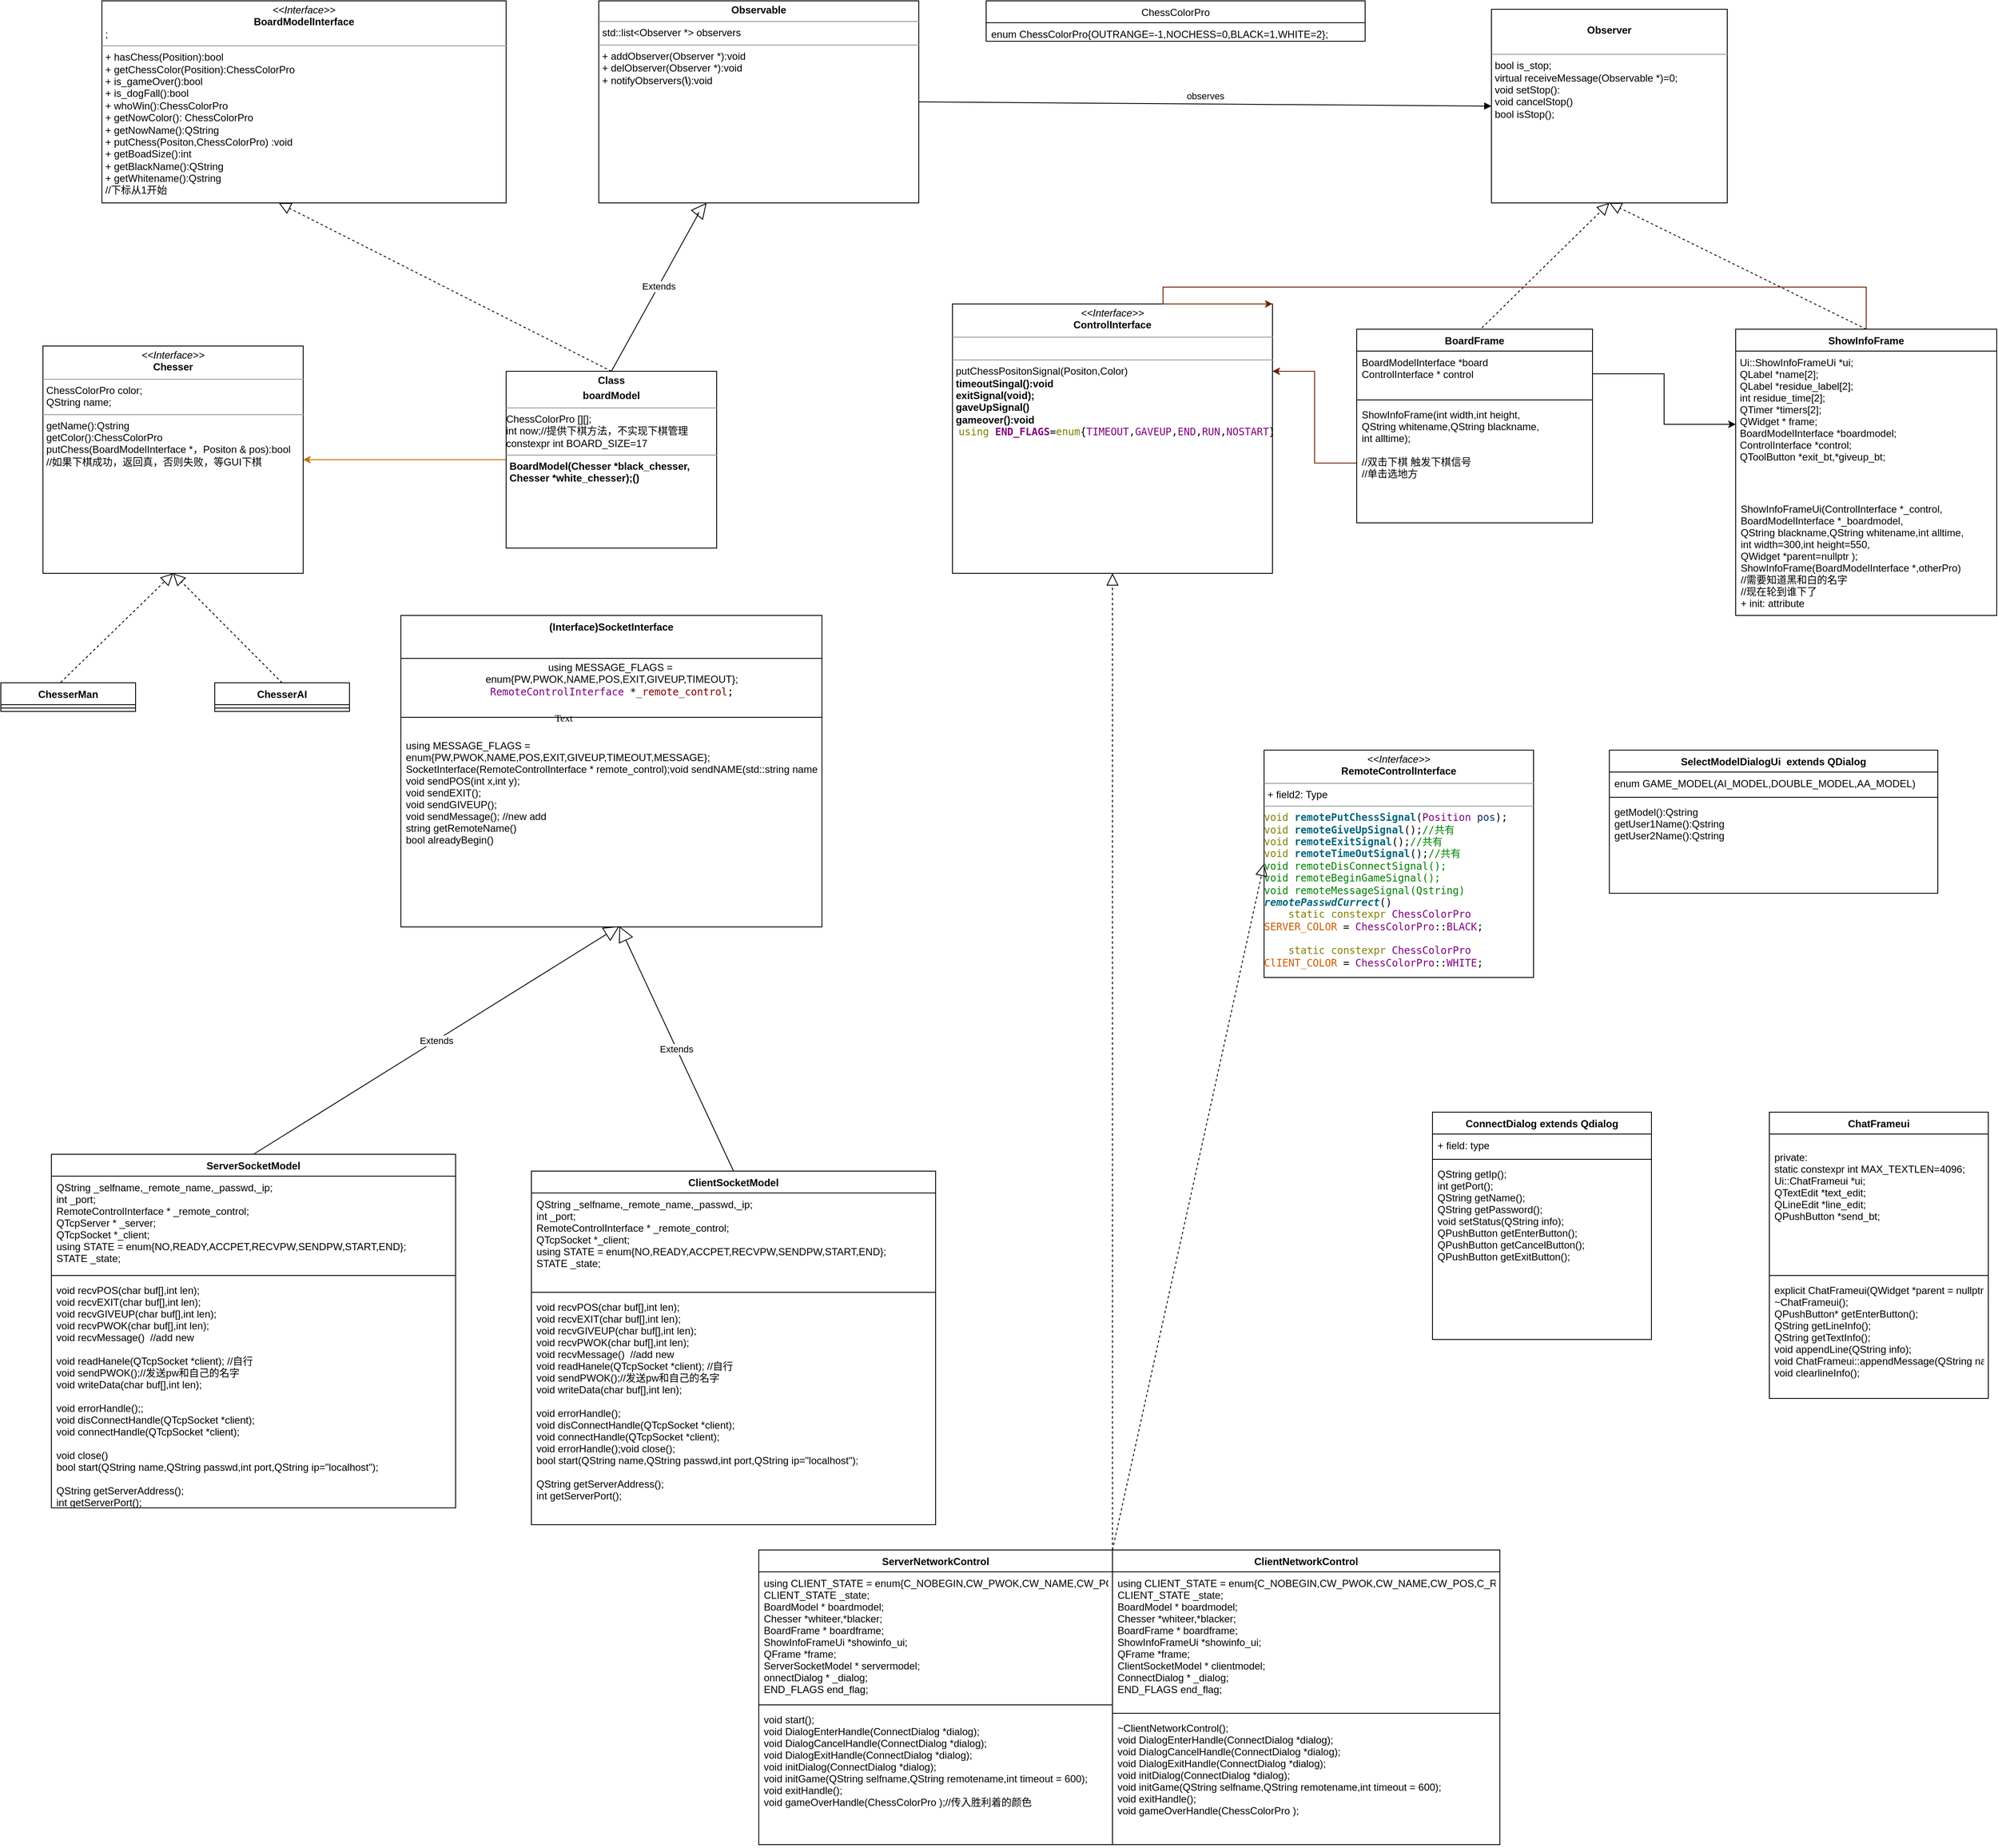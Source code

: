 <mxfile version="12.9.9" type="device"><diagram id="C5RBs43oDa-KdzZeNtuy" name="Page-1"><mxGraphModel dx="1422" dy="822" grid="1" gridSize="10" guides="1" tooltips="1" connect="1" arrows="1" fold="1" page="1" pageScale="1" pageWidth="827" pageHeight="1169" math="0" shadow="0"><root><mxCell id="WIyWlLk6GJQsqaUBKTNV-0"/><mxCell id="WIyWlLk6GJQsqaUBKTNV-1" parent="WIyWlLk6GJQsqaUBKTNV-0"/><mxCell id="UcRqDmjY_OGyac_XTxnk-2" value="&lt;p style=&quot;margin: 0px ; margin-top: 4px ; text-align: center&quot;&gt;&lt;i&gt;&amp;lt;&amp;lt;Interface&amp;gt;&amp;gt;&lt;/i&gt;&lt;br&gt;&lt;b&gt;BoardModelInterface&lt;/b&gt;&lt;/p&gt;&lt;p style=&quot;margin: 0px ; margin-left: 4px&quot;&gt;;&lt;br&gt;&lt;/p&gt;&lt;hr size=&quot;1&quot;&gt;&lt;p style=&quot;margin: 0px ; margin-left: 4px&quot;&gt;+ hasChess(Position):bool&lt;/p&gt;&lt;p style=&quot;margin: 0px ; margin-left: 4px&quot;&gt;+ getChessColor(Position):ChessColorPro&lt;/p&gt;&lt;p style=&quot;margin: 0px ; margin-left: 4px&quot;&gt;+ is_gameOver():bool&lt;/p&gt;&lt;p style=&quot;margin: 0px ; margin-left: 4px&quot;&gt;+ is_dogFall():bool&lt;/p&gt;&lt;p style=&quot;margin: 0px ; margin-left: 4px&quot;&gt;+&amp;nbsp;&lt;span&gt;whoWin():ChessColorPro&lt;/span&gt;&lt;/p&gt;&lt;p style=&quot;margin: 0px ; margin-left: 4px&quot;&gt;+ getNowColor(): ChessColorPro&lt;/p&gt;&lt;p style=&quot;margin: 0px ; margin-left: 4px&quot;&gt;+ getNowName():QString&lt;/p&gt;&lt;p style=&quot;margin: 0px ; margin-left: 4px&quot;&gt;+ putChess(Positon,ChessColorPro) :void&lt;/p&gt;&lt;p style=&quot;margin: 0px ; margin-left: 4px&quot;&gt;+ getBoadSize():int&lt;/p&gt;&lt;p style=&quot;margin: 0px ; margin-left: 4px&quot;&gt;+ getBlackName():QString&lt;/p&gt;&lt;p style=&quot;margin: 0px ; margin-left: 4px&quot;&gt;+ getWhitename():Qstring&lt;/p&gt;&lt;p style=&quot;margin: 0px ; margin-left: 4px&quot;&gt;//下标从1开始&lt;/p&gt;&amp;nbsp;&lt;p style=&quot;margin: 0px ; margin-left: 4px&quot;&gt;&lt;br&gt;&lt;/p&gt;&lt;br&gt;&lt;p style=&quot;margin: 0px ; margin-left: 4px&quot;&gt;&lt;br&gt;&lt;/p&gt;&lt;p style=&quot;margin: 0px ; margin-left: 4px&quot;&gt;&lt;br&gt;&lt;/p&gt;" style="verticalAlign=top;align=left;overflow=fill;fontSize=12;fontFamily=Helvetica;html=1;" parent="WIyWlLk6GJQsqaUBKTNV-1" vertex="1"><mxGeometry x="120" y="120" width="480" height="240" as="geometry"/></mxCell><mxCell id="UcRqDmjY_OGyac_XTxnk-11" value="&lt;p style=&quot;margin: 0px ; margin-top: 4px ; text-align: center&quot;&gt;&lt;b&gt;Observable&lt;/b&gt;&lt;/p&gt;&lt;hr size=&quot;1&quot;&gt;&lt;p style=&quot;margin: 0px ; margin-left: 4px&quot;&gt;std::list&amp;lt;Observer *&amp;gt; observers&lt;/p&gt;&lt;hr size=&quot;1&quot;&gt;&lt;p style=&quot;margin: 0px ; margin-left: 4px&quot;&gt;+ addObserver(Observer *):void&lt;/p&gt;&lt;p style=&quot;margin: 0px ; margin-left: 4px&quot;&gt;+ delObserver(Observer *):void&lt;br&gt;+ notifyObservers(&lt;b&gt;\&lt;/b&gt;&lt;span&gt;):void&lt;/span&gt;&lt;/p&gt;&lt;b style=&quot;text-align: center&quot;&gt;&lt;div style=&quot;text-align: justify&quot;&gt;&lt;br&gt;&lt;/div&gt;&lt;/b&gt;" style="verticalAlign=top;align=left;overflow=fill;fontSize=12;fontFamily=Helvetica;html=1;" parent="WIyWlLk6GJQsqaUBKTNV-1" vertex="1"><mxGeometry x="710" y="120" width="380" height="240" as="geometry"/></mxCell><mxCell id="UcRqDmjY_OGyac_XTxnk-12" value="" style="endArrow=block;dashed=1;endFill=0;endSize=12;html=1;exitX=0.5;exitY=0;exitDx=0;exitDy=0;" parent="WIyWlLk6GJQsqaUBKTNV-1" source="UcRqDmjY_OGyac_XTxnk-14" edge="1"><mxGeometry width="160" relative="1" as="geometry"><mxPoint x="540" y="480" as="sourcePoint"/><mxPoint x="330" y="360" as="targetPoint"/><Array as="points"/></mxGeometry></mxCell><mxCell id="UcRqDmjY_OGyac_XTxnk-13" value="Extends" style="endArrow=block;endSize=16;endFill=0;html=1;entryX=0.337;entryY=1;entryDx=0;entryDy=0;entryPerimeter=0;exitX=0.5;exitY=0;exitDx=0;exitDy=0;" parent="WIyWlLk6GJQsqaUBKTNV-1" source="UcRqDmjY_OGyac_XTxnk-14" target="UcRqDmjY_OGyac_XTxnk-11" edge="1"><mxGeometry width="160" relative="1" as="geometry"><mxPoint x="620" y="490" as="sourcePoint"/><mxPoint x="810" y="470" as="targetPoint"/><Array as="points"><mxPoint x="830" y="370"/></Array></mxGeometry></mxCell><mxCell id="lkzZBm51rhuiRGanckFV-7" style="edgeStyle=orthogonalEdgeStyle;rounded=0;orthogonalLoop=1;jettySize=auto;html=1;fillColor=#f0a30a;strokeColor=#BD7000;" parent="WIyWlLk6GJQsqaUBKTNV-1" source="UcRqDmjY_OGyac_XTxnk-14" target="UcRqDmjY_OGyac_XTxnk-27" edge="1"><mxGeometry relative="1" as="geometry"/></mxCell><mxCell id="UcRqDmjY_OGyac_XTxnk-14" value="&lt;p style=&quot;margin: 0px ; margin-top: 4px ; text-align: center&quot;&gt;&lt;b&gt;Class&lt;/b&gt;&lt;/p&gt;&lt;p style=&quot;margin: 0px ; margin-top: 4px ; text-align: center&quot;&gt;&lt;b&gt;boardModel&lt;/b&gt;&lt;/p&gt;&lt;hr size=&quot;1&quot;&gt;&lt;p style=&quot;margin: 0px ; margin-left: 4px&quot;&gt;&lt;/p&gt;ChessColorPro [][];&lt;br&gt;int now;//提供下棋方法，不实现下棋管理&lt;br&gt;constexpr int BOARD_SIZE=17&lt;br&gt;&lt;hr size=&quot;1&quot;&gt;&lt;p style=&quot;margin: 0px ; margin-left: 4px&quot;&gt;&lt;b&gt;BoardModel(Chesser *black_chesser,&lt;/b&gt;&lt;br&gt;&lt;/p&gt;&lt;p style=&quot;margin: 0px ; margin-left: 4px&quot;&gt;&lt;b&gt;Chesser *white_chesser);()&lt;/b&gt;&lt;/p&gt;" style="verticalAlign=top;align=left;overflow=fill;fontSize=12;fontFamily=Helvetica;html=1;strokeColor=#000000;" parent="WIyWlLk6GJQsqaUBKTNV-1" vertex="1"><mxGeometry x="600" y="560" width="250" height="210" as="geometry"/></mxCell><mxCell id="UcRqDmjY_OGyac_XTxnk-15" value="&lt;p style=&quot;margin: 0px ; margin-top: 4px ; text-align: center&quot;&gt;&lt;br&gt;&lt;b&gt;Observer&lt;/b&gt;&lt;/p&gt;&lt;p style=&quot;margin: 0px ; margin-left: 4px&quot;&gt;&lt;br&gt;&lt;/p&gt;&lt;hr size=&quot;1&quot;&gt;&lt;p style=&quot;margin: 0px ; margin-left: 4px&quot;&gt;bool is_stop;&lt;/p&gt;&lt;p style=&quot;margin: 0px ; margin-left: 4px&quot;&gt;virtual receiveMessage(&lt;span&gt;Observable *&lt;/span&gt;&lt;span&gt;)=0;&lt;/span&gt;&lt;/p&gt;&lt;p style=&quot;margin: 0px ; margin-left: 4px&quot;&gt;void setStop():&lt;/p&gt;&lt;p style=&quot;margin: 0px ; margin-left: 4px&quot;&gt;void cancelStop()&lt;/p&gt;&lt;p style=&quot;margin: 0px ; margin-left: 4px&quot;&gt;bool isStop();&lt;/p&gt;&lt;p style=&quot;margin: 0px ; margin-left: 4px&quot;&gt;&lt;br&gt;&lt;/p&gt;" style="verticalAlign=top;align=left;overflow=fill;fontSize=12;fontFamily=Helvetica;html=1;" parent="WIyWlLk6GJQsqaUBKTNV-1" vertex="1"><mxGeometry x="1770" y="130" width="280" height="230" as="geometry"/></mxCell><mxCell id="UcRqDmjY_OGyac_XTxnk-27" value="&lt;p style=&quot;margin: 0px ; margin-top: 4px ; text-align: center&quot;&gt;&lt;i&gt;&amp;lt;&amp;lt;Interface&amp;gt;&amp;gt;&lt;/i&gt;&lt;br&gt;&lt;b&gt;Chesser&lt;/b&gt;&lt;/p&gt;&lt;hr size=&quot;1&quot;&gt;&lt;p style=&quot;margin: 0px ; margin-left: 4px&quot;&gt;ChessColorPro color;&lt;/p&gt;&lt;p style=&quot;margin: 0px ; margin-left: 4px&quot;&gt;QString name;&lt;/p&gt;&lt;hr size=&quot;1&quot;&gt;&lt;p style=&quot;margin: 0px 0px 0px 4px&quot;&gt;getName():Qstring&lt;/p&gt;&lt;p style=&quot;margin: 0px 0px 0px 4px&quot;&gt;getColor():&lt;span&gt;ChessColorPro&lt;/span&gt;&lt;/p&gt;&lt;p style=&quot;margin: 0px 0px 0px 4px&quot;&gt;putChess(&lt;span&gt;BoardModelInterface *&lt;/span&gt;&lt;span&gt;，Positon &amp;amp; pos):bool&amp;nbsp;&lt;/span&gt;&lt;/p&gt;&lt;p style=&quot;margin: 0px 0px 0px 4px&quot;&gt;&lt;span&gt;//如果下棋成功，返回真，&lt;/span&gt;&lt;span&gt;否则失败，等GUI下棋&lt;/span&gt;&lt;/p&gt;" style="verticalAlign=top;align=left;overflow=fill;fontSize=12;fontFamily=Helvetica;html=1;" parent="WIyWlLk6GJQsqaUBKTNV-1" vertex="1"><mxGeometry x="50" y="530" width="309" height="270" as="geometry"/></mxCell><mxCell id="UcRqDmjY_OGyac_XTxnk-41" value="" style="endArrow=block;dashed=1;endFill=0;endSize=12;html=1;entryX=0.5;entryY=1;entryDx=0;entryDy=0;exitX=0.444;exitY=-0.012;exitDx=0;exitDy=0;exitPerimeter=0;" parent="WIyWlLk6GJQsqaUBKTNV-1" source="UcRqDmjY_OGyac_XTxnk-32" target="UcRqDmjY_OGyac_XTxnk-27" edge="1"><mxGeometry width="160" relative="1" as="geometry"><mxPoint x="80" y="680" as="sourcePoint"/><mxPoint x="240" y="680" as="targetPoint"/></mxGeometry></mxCell><mxCell id="UcRqDmjY_OGyac_XTxnk-42" value="" style="endArrow=block;dashed=1;endFill=0;endSize=12;html=1;exitX=0.5;exitY=0;exitDx=0;exitDy=0;entryX=0.5;entryY=1;entryDx=0;entryDy=0;" parent="WIyWlLk6GJQsqaUBKTNV-1" source="UcRqDmjY_OGyac_XTxnk-36" target="UcRqDmjY_OGyac_XTxnk-27" edge="1"><mxGeometry width="160" relative="1" as="geometry"><mxPoint x="171.04" y="738.968" as="sourcePoint"/><mxPoint x="270" y="660" as="targetPoint"/></mxGeometry></mxCell><mxCell id="UcRqDmjY_OGyac_XTxnk-46" value="observes" style="html=1;verticalAlign=bottom;endArrow=block;exitX=1;exitY=0.5;exitDx=0;exitDy=0;entryX=0;entryY=0.5;entryDx=0;entryDy=0;" parent="WIyWlLk6GJQsqaUBKTNV-1" source="UcRqDmjY_OGyac_XTxnk-11" target="UcRqDmjY_OGyac_XTxnk-15" edge="1"><mxGeometry width="80" relative="1" as="geometry"><mxPoint x="1090" y="230" as="sourcePoint"/><mxPoint x="1780" y="250" as="targetPoint"/></mxGeometry></mxCell><mxCell id="UcRqDmjY_OGyac_XTxnk-59" value="" style="endArrow=block;dashed=1;endFill=0;endSize=12;html=1;exitX=0.5;exitY=0;exitDx=0;exitDy=0;entryX=0.5;entryY=1;entryDx=0;entryDy=0;" parent="WIyWlLk6GJQsqaUBKTNV-1" source="UcRqDmjY_OGyac_XTxnk-54" target="UcRqDmjY_OGyac_XTxnk-15" edge="1"><mxGeometry width="160" relative="1" as="geometry"><mxPoint x="1440" y="350" as="sourcePoint"/><mxPoint x="1860" y="350" as="targetPoint"/></mxGeometry></mxCell><mxCell id="UcRqDmjY_OGyac_XTxnk-61" value="" style="endArrow=block;dashed=1;endFill=0;endSize=12;html=1;entryX=0.5;entryY=1;entryDx=0;entryDy=0;exitX=0.531;exitY=-0.007;exitDx=0;exitDy=0;exitPerimeter=0;" parent="WIyWlLk6GJQsqaUBKTNV-1" source="eS4sRH_4YggFSyNS9GUr-0" target="UcRqDmjY_OGyac_XTxnk-15" edge="1"><mxGeometry width="160" relative="1" as="geometry"><mxPoint x="1732" y="430" as="sourcePoint"/><mxPoint x="1600" y="430" as="targetPoint"/></mxGeometry></mxCell><mxCell id="UcRqDmjY_OGyac_XTxnk-62" value="ChessColorPro" style="swimlane;fontStyle=0;childLayout=stackLayout;horizontal=1;startSize=26;fillColor=none;horizontalStack=0;resizeParent=1;resizeParentMax=0;resizeLast=0;collapsible=1;marginBottom=0;" parent="WIyWlLk6GJQsqaUBKTNV-1" vertex="1"><mxGeometry x="1170" y="120" width="450" height="48" as="geometry"/></mxCell><mxCell id="UcRqDmjY_OGyac_XTxnk-63" value="enum ChessColorPro{OUTRANGE=-1,NOCHESS=0,BLACK=1,WHITE=2};" style="text;strokeColor=none;fillColor=none;align=left;verticalAlign=top;spacingLeft=4;spacingRight=4;overflow=hidden;rotatable=0;points=[[0,0.5],[1,0.5]];portConstraint=eastwest;" parent="UcRqDmjY_OGyac_XTxnk-62" vertex="1"><mxGeometry y="26" width="450" height="22" as="geometry"/></mxCell><mxCell id="UcRqDmjY_OGyac_XTxnk-32" value="ChesserMan" style="swimlane;fontStyle=1;align=center;verticalAlign=top;childLayout=stackLayout;horizontal=1;startSize=26;horizontalStack=0;resizeParent=1;resizeParentMax=0;resizeLast=0;collapsible=1;marginBottom=0;" parent="WIyWlLk6GJQsqaUBKTNV-1" vertex="1"><mxGeometry y="930" width="160" height="34" as="geometry"/></mxCell><mxCell id="UcRqDmjY_OGyac_XTxnk-34" value="" style="line;strokeWidth=1;fillColor=none;align=left;verticalAlign=middle;spacingTop=-1;spacingLeft=3;spacingRight=3;rotatable=0;labelPosition=right;points=[];portConstraint=eastwest;" parent="UcRqDmjY_OGyac_XTxnk-32" vertex="1"><mxGeometry y="26" width="160" height="8" as="geometry"/></mxCell><mxCell id="UcRqDmjY_OGyac_XTxnk-36" value="ChesserAI" style="swimlane;fontStyle=1;align=center;verticalAlign=top;childLayout=stackLayout;horizontal=1;startSize=26;horizontalStack=0;resizeParent=1;resizeParentMax=0;resizeLast=0;collapsible=1;marginBottom=0;" parent="WIyWlLk6GJQsqaUBKTNV-1" vertex="1"><mxGeometry x="254" y="930" width="160" height="34" as="geometry"/></mxCell><mxCell id="UcRqDmjY_OGyac_XTxnk-38" value="" style="line;strokeWidth=1;fillColor=none;align=left;verticalAlign=middle;spacingTop=-1;spacingLeft=3;spacingRight=3;rotatable=0;labelPosition=right;points=[];portConstraint=eastwest;" parent="UcRqDmjY_OGyac_XTxnk-36" vertex="1"><mxGeometry y="26" width="160" height="8" as="geometry"/></mxCell><mxCell id="UcRqDmjY_OGyac_XTxnk-85" value="&lt;p style=&quot;margin: 0px ; margin-top: 4px ; text-align: center&quot;&gt;&lt;i&gt;&amp;lt;&amp;lt;Interface&amp;gt;&amp;gt;&lt;/i&gt;&lt;br&gt;&lt;b&gt;ControlInterface&lt;/b&gt;&lt;/p&gt;&lt;hr size=&quot;1&quot;&gt;&lt;p style=&quot;margin: 0px ; margin-left: 4px&quot;&gt;&lt;br&gt;&lt;/p&gt;&lt;hr size=&quot;1&quot;&gt;&lt;p style=&quot;margin: 0px ; margin-left: 4px&quot;&gt;&lt;span&gt;putChessPositonSignal(Positon,Color)&lt;/span&gt;&lt;br&gt;&lt;/p&gt;&lt;p style=&quot;margin: 0px 0px 0px 4px&quot;&gt;&lt;b style=&quot;text-align: center&quot;&gt;timeoutSingal():void&lt;/b&gt;&lt;/p&gt;&lt;p style=&quot;margin: 0px 0px 0px 4px&quot;&gt;&lt;b style=&quot;text-align: center&quot;&gt;exitSignal(void);&lt;/b&gt;&lt;/p&gt;&lt;p style=&quot;margin: 0px 0px 0px 4px&quot;&gt;&lt;b&gt;gaveUpSignal()&lt;/b&gt;&lt;/p&gt;&lt;p style=&quot;margin: 0px 0px 0px 4px&quot;&gt;&lt;b style=&quot;text-align: center&quot;&gt;gameover():void&lt;/b&gt;&lt;/p&gt;&lt;pre style=&quot;margin-top: 0px ; margin-bottom: 0px&quot;&gt;&lt;pre style=&quot;margin-top: 0px ; margin-bottom: 0px&quot;&gt;&lt;span style=&quot;color: #c0c0c0&quot;&gt; &lt;/span&gt;&lt;span style=&quot;color: #808000&quot;&gt;using&lt;/span&gt;&lt;span style=&quot;color: #c0c0c0&quot;&gt; &lt;/span&gt;&lt;span style=&quot;font-weight: 600 ; color: #800080&quot;&gt;END_FLAGS&lt;/span&gt;=&lt;span style=&quot;color: #808000&quot;&gt;enum&lt;/span&gt;{&lt;span style=&quot;color: #800080&quot;&gt;TIMEOUT&lt;/span&gt;,&lt;span style=&quot;color: #800080&quot;&gt;GAVEUP&lt;/span&gt;,&lt;span style=&quot;color: #800080&quot;&gt;END&lt;/span&gt;,&lt;span style=&quot;color: #800080&quot;&gt;RUN&lt;/span&gt;,&lt;span style=&quot;color: #800080&quot;&gt;NOSTART&lt;/span&gt;};&lt;/pre&gt;&lt;/pre&gt;" style="verticalAlign=top;align=left;overflow=fill;fontSize=12;fontFamily=Helvetica;html=1;" parent="WIyWlLk6GJQsqaUBKTNV-1" vertex="1"><mxGeometry x="1130" y="480" width="380" height="320" as="geometry"/></mxCell><mxCell id="eS4sRH_4YggFSyNS9GUr-4" value="" style="edgeStyle=orthogonalEdgeStyle;rounded=0;orthogonalLoop=1;jettySize=auto;html=1;entryX=0;entryY=0.5;entryDx=0;entryDy=0;" parent="WIyWlLk6GJQsqaUBKTNV-1" source="eS4sRH_4YggFSyNS9GUr-1" target="UcRqDmjY_OGyac_XTxnk-55" edge="1"><mxGeometry relative="1" as="geometry"><mxPoint x="2060" y="492" as="targetPoint"/></mxGeometry></mxCell><mxCell id="eS4sRH_4YggFSyNS9GUr-10" style="edgeStyle=orthogonalEdgeStyle;rounded=0;orthogonalLoop=1;jettySize=auto;html=1;entryX=1;entryY=0;entryDx=0;entryDy=0;fillColor=#a0522d;strokeColor=#6D1F00;" parent="WIyWlLk6GJQsqaUBKTNV-1" source="UcRqDmjY_OGyac_XTxnk-54" target="UcRqDmjY_OGyac_XTxnk-85" edge="1"><mxGeometry relative="1" as="geometry"><Array as="points"><mxPoint x="2215" y="460"/><mxPoint x="1380" y="460"/></Array></mxGeometry></mxCell><mxCell id="eS4sRH_4YggFSyNS9GUr-9" style="edgeStyle=orthogonalEdgeStyle;rounded=0;orthogonalLoop=1;jettySize=auto;html=1;fillColor=#a0522d;strokeColor=#6D1F00;entryX=1;entryY=0.25;entryDx=0;entryDy=0;" parent="WIyWlLk6GJQsqaUBKTNV-1" source="eS4sRH_4YggFSyNS9GUr-3" target="UcRqDmjY_OGyac_XTxnk-85" edge="1"><mxGeometry relative="1" as="geometry"/></mxCell><mxCell id="UcRqDmjY_OGyac_XTxnk-54" value="ShowInfoFrame" style="swimlane;fontStyle=1;align=center;verticalAlign=top;childLayout=stackLayout;horizontal=1;startSize=26;horizontalStack=0;resizeParent=1;resizeParentMax=0;resizeLast=0;collapsible=1;marginBottom=0;" parent="WIyWlLk6GJQsqaUBKTNV-1" vertex="1"><mxGeometry x="2060" y="510" width="310" height="340" as="geometry"/></mxCell><mxCell id="UcRqDmjY_OGyac_XTxnk-55" value="    Ui::ShowInfoFrameUi *ui;&#10;    QLabel *name[2];&#10;    QLabel *residue_label[2];&#10;    int residue_time[2];&#10;    QTimer *timers[2];&#10;    QWidget * frame;&#10;    BoardModelInterface *boardmodel;&#10;    ControlInterface *control;&#10;    QToolButton *exit_bt,*giveup_bt;" style="text;strokeColor=none;fillColor=none;align=left;verticalAlign=top;spacingLeft=3;spacingRight=4;overflow=hidden;rotatable=0;points=[[0,0.5],[1,0.5]];portConstraint=eastwest;" parent="UcRqDmjY_OGyac_XTxnk-54" vertex="1"><mxGeometry y="26" width="310" height="174" as="geometry"/></mxCell><mxCell id="UcRqDmjY_OGyac_XTxnk-74" value="ShowInfoFrameUi(ControlInterface *_control,&#10;BoardModelInterface *_boardmodel,&#10;QString blackname,QString whitename,int alltime,&#10;int width=300,int height=550,&#10;QWidget *parent=nullptr );&#10;ShowInfoFrame(BoardModelInterface *,otherPro)&#10;//需要知道黑和白的名字&#10;//现在轮到谁下了&#10;+ init: attribute" style="text;strokeColor=none;fillColor=none;align=left;verticalAlign=top;spacingLeft=4;spacingRight=4;overflow=hidden;rotatable=0;points=[[0,0.5],[1,0.5]];portConstraint=eastwest;" parent="UcRqDmjY_OGyac_XTxnk-54" vertex="1"><mxGeometry y="200" width="310" height="140" as="geometry"/></mxCell><mxCell id="eS4sRH_4YggFSyNS9GUr-0" value="BoardFrame" style="swimlane;fontStyle=1;align=center;verticalAlign=top;childLayout=stackLayout;horizontal=1;startSize=26;horizontalStack=0;resizeParent=1;resizeParentMax=0;resizeLast=0;collapsible=1;marginBottom=0;" parent="WIyWlLk6GJQsqaUBKTNV-1" vertex="1"><mxGeometry x="1610" y="510" width="280" height="230" as="geometry"/></mxCell><mxCell id="eS4sRH_4YggFSyNS9GUr-1" value="BoardModelInterface *board&#10;ControlInterface * control&#10;" style="text;strokeColor=none;fillColor=none;align=left;verticalAlign=top;spacingLeft=4;spacingRight=4;overflow=hidden;rotatable=0;points=[[0,0.5],[1,0.5]];portConstraint=eastwest;" parent="eS4sRH_4YggFSyNS9GUr-0" vertex="1"><mxGeometry y="26" width="280" height="54" as="geometry"/></mxCell><mxCell id="eS4sRH_4YggFSyNS9GUr-2" value="" style="line;strokeWidth=1;fillColor=none;align=left;verticalAlign=middle;spacingTop=-1;spacingLeft=3;spacingRight=3;rotatable=0;labelPosition=right;points=[];portConstraint=eastwest;" parent="eS4sRH_4YggFSyNS9GUr-0" vertex="1"><mxGeometry y="80" width="280" height="8" as="geometry"/></mxCell><mxCell id="eS4sRH_4YggFSyNS9GUr-3" value="ShowInfoFrame(int width,int height,&#10;QString whitename,QString blackname,&#10;int alltime);&#10;&#10;//双击下棋 触发下棋信号&#10;//单击选地方&#10;" style="text;strokeColor=none;fillColor=none;align=left;verticalAlign=top;spacingLeft=4;spacingRight=4;overflow=hidden;rotatable=0;points=[[0,0.5],[1,0.5]];portConstraint=eastwest;" parent="eS4sRH_4YggFSyNS9GUr-0" vertex="1"><mxGeometry y="88" width="280" height="142" as="geometry"/></mxCell><mxCell id="G9c05QK_9I-xyDxkDjzN-5" value="&lt;p style=&quot;margin: 0px ; margin-top: 4px ; text-align: center&quot;&gt;&lt;i&gt;&amp;lt;&amp;lt;Interface&amp;gt;&amp;gt;&lt;/i&gt;&lt;br&gt;&lt;b&gt;RemoteControlInterface&lt;/b&gt;&lt;/p&gt;&lt;hr size=&quot;1&quot;&gt;&lt;p style=&quot;margin: 0px ; margin-left: 4px&quot;&gt;&lt;span&gt;+ field2: Type&lt;/span&gt;&lt;br&gt;&lt;/p&gt;&lt;hr size=&quot;1&quot;&gt;&lt;pre style=&quot;margin-top: 0px ; margin-bottom: 0px&quot;&gt;&lt;span style=&quot;color: #808000&quot;&gt;void&lt;/span&gt;&lt;span style=&quot;color: #c0c0c0&quot;&gt; &lt;/span&gt;&lt;span style=&quot;font-weight: 600 ; color: #00677c&quot;&gt;remotePutChessSignal&lt;/span&gt;(&lt;span style=&quot;color: #800080&quot;&gt;Position&lt;/span&gt;&lt;span style=&quot;color: #c0c0c0&quot;&gt; &lt;/span&gt;&lt;span style=&quot;color: #092e64&quot;&gt;pos&lt;/span&gt;);&lt;/pre&gt;&lt;pre style=&quot;margin-top: 0px ; margin-bottom: 0px&quot;&gt;&lt;span style=&quot;color: #808000&quot;&gt;void&lt;/span&gt;&lt;span style=&quot;color: #c0c0c0&quot;&gt; &lt;/span&gt;&lt;span style=&quot;font-weight: 600 ; color: #00677c&quot;&gt;remoteGiveUpSignal&lt;/span&gt;();&lt;span style=&quot;color: #008000&quot;&gt;//共有&lt;/span&gt;&lt;/pre&gt;&lt;pre style=&quot;margin-top: 0px ; margin-bottom: 0px&quot;&gt;&lt;span style=&quot;color: #808000&quot;&gt;void&lt;/span&gt;&lt;span style=&quot;color: #c0c0c0&quot;&gt; &lt;/span&gt;&lt;span style=&quot;font-weight: 600 ; color: #00677c&quot;&gt;remoteExitSignal&lt;/span&gt;();&lt;span style=&quot;color: #008000&quot;&gt;//共有&lt;/span&gt;&lt;/pre&gt;&lt;pre style=&quot;margin-top: 0px ; margin-bottom: 0px&quot;&gt;&lt;span style=&quot;color: #808000&quot;&gt;void&lt;/span&gt;&lt;span style=&quot;color: #c0c0c0&quot;&gt; &lt;/span&gt;&lt;span style=&quot;font-weight: 600 ; color: #00677c&quot;&gt;remoteTimeOutSignal&lt;/span&gt;();&lt;span style=&quot;color: #008000&quot;&gt;//共有&lt;/span&gt;&lt;/pre&gt;&lt;pre style=&quot;margin-top: 0px ; margin-bottom: 0px&quot;&gt;&lt;span style=&quot;color: #008000&quot;&gt;void remoteDisConnectSignal();&lt;/span&gt;&lt;/pre&gt;&lt;pre style=&quot;margin-top: 0px ; margin-bottom: 0px&quot;&gt;&lt;span style=&quot;color: #008000&quot;&gt;void remoteBeginGameSignal();&lt;/span&gt;&lt;/pre&gt;&lt;pre style=&quot;margin-top: 0px ; margin-bottom: 0px&quot;&gt;&lt;span style=&quot;color: #008000&quot;&gt;void remoteMessageSignal(Qstring)&lt;/span&gt;&lt;/pre&gt;&lt;pre style=&quot;margin-top: 0px ; margin-bottom: 0px&quot;&gt;&lt;pre style=&quot;margin-top: 0px ; margin-bottom: 0px&quot;&gt;&lt;span style=&quot;font-weight: 600 ; font-style: italic ; color: #00677c&quot;&gt;remotePasswdCurrect&lt;/span&gt;()&lt;span style=&quot;color: #c0c0c0&quot;&gt; &lt;/span&gt;&lt;/pre&gt;&lt;pre style=&quot;margin-top: 0px ; margin-bottom: 0px&quot;&gt;&lt;pre style=&quot;margin-top: 0px ; margin-bottom: 0px&quot;&gt;&lt;span style=&quot;color: rgb(192 , 192 , 192)&quot;&gt;    &lt;/span&gt;&lt;span style=&quot;color: rgb(128 , 128 , 0)&quot;&gt;static&lt;/span&gt;&lt;span style=&quot;color: rgb(192 , 192 , 192)&quot;&gt; &lt;/span&gt;&lt;span style=&quot;color: rgb(128 , 128 , 0)&quot;&gt;constexpr&lt;/span&gt;&lt;span style=&quot;color: rgb(192 , 192 , 192)&quot;&gt; &lt;/span&gt;&lt;span style=&quot;color: rgb(128 , 0 , 128)&quot;&gt;ChessColorPro&lt;/span&gt;&lt;span style=&quot;color: rgb(192 , 192 , 192)&quot;&gt; &lt;/span&gt;&lt;/pre&gt;&lt;pre style=&quot;margin-top: 0px ; margin-bottom: 0px&quot;&gt;&lt;span style=&quot;color: rgb(206 , 92 , 0)&quot;&gt;SERVER_COLOR&lt;/span&gt;&lt;span style=&quot;color: rgb(192 , 192 , 192)&quot;&gt; &lt;/span&gt;=&lt;span style=&quot;color: rgb(192 , 192 , 192)&quot;&gt; &lt;/span&gt;&lt;span style=&quot;color: rgb(128 , 0 , 128)&quot;&gt;ChessColorPro&lt;/span&gt;::&lt;span style=&quot;color: rgb(128 , 0 , 128)&quot;&gt;BLACK&lt;/span&gt;;&lt;/pre&gt;&lt;p style=&quot;font-family: &amp;#34;helvetica&amp;#34; ; margin: 0px 0px 0px 4px&quot;&gt;&lt;br&gt;&lt;/p&gt;&lt;pre style=&quot;margin-top: 0px ; margin-bottom: 0px&quot;&gt;&lt;span style=&quot;color: rgb(192 , 192 , 192)&quot;&gt;    &lt;/span&gt;&lt;span style=&quot;color: rgb(128 , 128 , 0)&quot;&gt;static&lt;/span&gt;&lt;span style=&quot;color: rgb(192 , 192 , 192)&quot;&gt; &lt;/span&gt;&lt;span style=&quot;color: rgb(128 , 128 , 0)&quot;&gt;constexpr&lt;/span&gt;&lt;span style=&quot;color: rgb(192 , 192 , 192)&quot;&gt; &lt;/span&gt;&lt;span style=&quot;color: rgb(128 , 0 , 128)&quot;&gt;ChessColorPro&lt;/span&gt;&lt;span style=&quot;color: rgb(192 , 192 , 192)&quot;&gt; &lt;/span&gt;&lt;/pre&gt;&lt;pre style=&quot;margin-top: 0px ; margin-bottom: 0px&quot;&gt;&lt;span style=&quot;color: rgb(206 , 92 , 0)&quot;&gt;ClIENT_COLOR&lt;/span&gt;&lt;span style=&quot;color: rgb(192 , 192 , 192)&quot;&gt; &lt;/span&gt;=&lt;span style=&quot;color: rgb(192 , 192 , 192)&quot;&gt; &lt;/span&gt;&lt;span style=&quot;color: rgb(128 , 0 , 128)&quot;&gt;ChessColorPro&lt;/span&gt;::&lt;span style=&quot;color: rgb(128 , 0 , 128)&quot;&gt;WHITE&lt;/span&gt;;&lt;/pre&gt;&lt;/pre&gt;&lt;pre style=&quot;margin-top: 0px ; margin-bottom: 0px&quot;&gt;&lt;span style=&quot;color: #c0c0c0&quot;&gt;&lt;br&gt;&lt;/span&gt;&lt;/pre&gt;&lt;pre style=&quot;margin-top: 0px ; margin-bottom: 0px&quot;&gt;&lt;span style=&quot;color: #c0c0c0&quot;&gt;&lt;br&gt;&lt;/span&gt;&lt;/pre&gt;&lt;/pre&gt;&lt;pre style=&quot;margin-top: 0px ; margin-bottom: 0px&quot;&gt;&lt;br&gt;&lt;/pre&gt;" style="verticalAlign=top;align=left;overflow=fill;fontSize=12;fontFamily=Helvetica;html=1;" parent="WIyWlLk6GJQsqaUBKTNV-1" vertex="1"><mxGeometry x="1500" y="1010" width="320" height="270" as="geometry"/></mxCell><mxCell id="eS4sRH_4YggFSyNS9GUr-32" value="SelectModelDialogUi  extends QDialog" style="swimlane;fontStyle=1;align=center;verticalAlign=top;childLayout=stackLayout;horizontal=1;startSize=26;horizontalStack=0;resizeParent=1;resizeParentMax=0;resizeLast=0;collapsible=1;marginBottom=0;fillColor=none;gradientColor=none;" parent="WIyWlLk6GJQsqaUBKTNV-1" vertex="1"><mxGeometry x="1910" y="1010" width="390" height="170" as="geometry"/></mxCell><mxCell id="eS4sRH_4YggFSyNS9GUr-33" value="enum GAME_MODEL(AI_MODEL,DOUBLE_MODEL,AA_MODEL)&#10;" style="text;strokeColor=none;fillColor=none;align=left;verticalAlign=top;spacingLeft=4;spacingRight=4;overflow=hidden;rotatable=0;points=[[0,0.5],[1,0.5]];portConstraint=eastwest;" parent="eS4sRH_4YggFSyNS9GUr-32" vertex="1"><mxGeometry y="26" width="390" height="26" as="geometry"/></mxCell><mxCell id="eS4sRH_4YggFSyNS9GUr-34" value="" style="line;strokeWidth=1;fillColor=none;align=left;verticalAlign=middle;spacingTop=-1;spacingLeft=3;spacingRight=3;rotatable=0;labelPosition=right;points=[];portConstraint=eastwest;" parent="eS4sRH_4YggFSyNS9GUr-32" vertex="1"><mxGeometry y="52" width="390" height="8" as="geometry"/></mxCell><mxCell id="eS4sRH_4YggFSyNS9GUr-35" value="getModel():Qstring&#10;getUser1Name():Qstring&#10;getUser2Name():Qstring" style="text;strokeColor=none;fillColor=none;align=left;verticalAlign=top;spacingLeft=4;spacingRight=4;overflow=hidden;rotatable=0;points=[[0,0.5],[1,0.5]];portConstraint=eastwest;" parent="eS4sRH_4YggFSyNS9GUr-32" vertex="1"><mxGeometry y="60" width="390" height="110" as="geometry"/></mxCell><mxCell id="G9c05QK_9I-xyDxkDjzN-18" value="Extends" style="endArrow=block;endSize=16;endFill=0;html=1;entryX=0.519;entryY=0.996;entryDx=0;entryDy=0;entryPerimeter=0;exitX=0.5;exitY=0;exitDx=0;exitDy=0;" parent="WIyWlLk6GJQsqaUBKTNV-1" source="nAD8kZ3R0FOaHGy17pyY-8" target="G9c05QK_9I-xyDxkDjzN-9" edge="1"><mxGeometry width="160" relative="1" as="geometry"><mxPoint x="345" y="1490" as="sourcePoint"/><mxPoint x="470" y="1480" as="targetPoint"/></mxGeometry></mxCell><mxCell id="G9c05QK_9I-xyDxkDjzN-19" value="Extends" style="endArrow=block;endSize=16;endFill=0;html=1;exitX=0.5;exitY=0;exitDx=0;exitDy=0;entryX=0.519;entryY=0.996;entryDx=0;entryDy=0;entryPerimeter=0;" parent="WIyWlLk6GJQsqaUBKTNV-1" source="nAD8kZ3R0FOaHGy17pyY-12" target="G9c05QK_9I-xyDxkDjzN-9" edge="1"><mxGeometry width="160" relative="1" as="geometry"><mxPoint x="870.0" y="1490" as="sourcePoint"/><mxPoint x="445" y="1423" as="targetPoint"/></mxGeometry></mxCell><mxCell id="G9c05QK_9I-xyDxkDjzN-20" value="" style="endArrow=block;dashed=1;endFill=0;endSize=12;html=1;entryX=0;entryY=0.5;entryDx=0;entryDy=0;exitX=1;exitY=0;exitDx=0;exitDy=0;" parent="WIyWlLk6GJQsqaUBKTNV-1" source="G9c05QK_9I-xyDxkDjzN-35" target="G9c05QK_9I-xyDxkDjzN-5" edge="1"><mxGeometry width="160" relative="1" as="geometry"><mxPoint x="1405.0" y="1281" as="sourcePoint"/><mxPoint x="1390" y="1250" as="targetPoint"/></mxGeometry></mxCell><mxCell id="G9c05QK_9I-xyDxkDjzN-21" value="" style="endArrow=block;dashed=1;endFill=0;endSize=12;html=1;entryX=0.5;entryY=1;entryDx=0;entryDy=0;exitX=1;exitY=0;exitDx=0;exitDy=0;" parent="WIyWlLk6GJQsqaUBKTNV-1" source="G9c05QK_9I-xyDxkDjzN-35" target="UcRqDmjY_OGyac_XTxnk-85" edge="1"><mxGeometry width="160" relative="1" as="geometry"><mxPoint x="1255.0" y="1242" as="sourcePoint"/><mxPoint x="1230" y="840" as="targetPoint"/></mxGeometry></mxCell><mxCell id="BAR8gFcc4H84GdkmnfZe-1" value="ConnectDialog extends Qdialog" style="swimlane;fontStyle=1;align=center;verticalAlign=top;childLayout=stackLayout;horizontal=1;startSize=26;horizontalStack=0;resizeParent=1;resizeParentMax=0;resizeLast=0;collapsible=1;marginBottom=0;" parent="WIyWlLk6GJQsqaUBKTNV-1" vertex="1"><mxGeometry x="1700" y="1440" width="260" height="270" as="geometry"/></mxCell><mxCell id="BAR8gFcc4H84GdkmnfZe-2" value="+ field: type" style="text;strokeColor=none;fillColor=none;align=left;verticalAlign=top;spacingLeft=4;spacingRight=4;overflow=hidden;rotatable=0;points=[[0,0.5],[1,0.5]];portConstraint=eastwest;" parent="BAR8gFcc4H84GdkmnfZe-1" vertex="1"><mxGeometry y="26" width="260" height="26" as="geometry"/></mxCell><mxCell id="BAR8gFcc4H84GdkmnfZe-3" value="" style="line;strokeWidth=1;fillColor=none;align=left;verticalAlign=middle;spacingTop=-1;spacingLeft=3;spacingRight=3;rotatable=0;labelPosition=right;points=[];portConstraint=eastwest;" parent="BAR8gFcc4H84GdkmnfZe-1" vertex="1"><mxGeometry y="52" width="260" height="8" as="geometry"/></mxCell><mxCell id="BAR8gFcc4H84GdkmnfZe-4" value="    QString getIp();&#10;    int getPort();&#10;    QString getName();&#10;    QString getPassword();&#10;void setStatus(QString info);&#10;    QPushButton getEnterButton();&#10;    QPushButton getCancelButton();&#10;    QPushButton getExitButton();" style="text;strokeColor=none;fillColor=none;align=left;verticalAlign=top;spacingLeft=4;spacingRight=4;overflow=hidden;rotatable=0;points=[[0,0.5],[1,0.5]];portConstraint=eastwest;" parent="BAR8gFcc4H84GdkmnfZe-1" vertex="1"><mxGeometry y="60" width="260" height="210" as="geometry"/></mxCell><mxCell id="G9c05QK_9I-xyDxkDjzN-6" value="(Interface)SocketInterface" style="swimlane;fontStyle=1;align=center;verticalAlign=top;childLayout=stackLayout;horizontal=1;startSize=51;horizontalStack=0;resizeParent=1;resizeParentMax=0;resizeLast=0;collapsible=1;marginBottom=0;" parent="WIyWlLk6GJQsqaUBKTNV-1" vertex="1"><mxGeometry x="475" y="850" width="500" height="370" as="geometry"/></mxCell><mxCell id="G9c05QK_9I-xyDxkDjzN-29" value="&lt;span style=&quot;text-align: left&quot;&gt;using MESSAGE_FLAGS =&amp;nbsp;&lt;/span&gt;&lt;br style=&quot;padding: 0px ; margin: 0px ; text-align: left&quot;&gt;&lt;span style=&quot;text-align: left&quot;&gt;enum{PW,PWOK,NAME,POS,EXIT,GIVEUP,TIMEOUT};&lt;br&gt;&lt;/span&gt;&lt;pre style=&quot;margin-top: 0px ; margin-bottom: 0px&quot;&gt;&lt;span style=&quot;color: #800080&quot;&gt;RemoteControlInterface&lt;/span&gt;&lt;span style=&quot;color: #c0c0c0&quot;&gt; &lt;/span&gt;*&lt;span style=&quot;color: #800000&quot;&gt;_remote_control&lt;/span&gt;;&lt;/pre&gt;" style="text;html=1;align=center;verticalAlign=middle;resizable=0;points=[];autosize=1;" parent="G9c05QK_9I-xyDxkDjzN-6" vertex="1"><mxGeometry y="51" width="500" height="50" as="geometry"/></mxCell><mxCell id="G9c05QK_9I-xyDxkDjzN-8" value="" style="line;strokeWidth=1;fillColor=none;align=left;verticalAlign=middle;spacingTop=-1;spacingLeft=3;spacingRight=3;rotatable=0;labelPosition=right;points=[];portConstraint=eastwest;" parent="G9c05QK_9I-xyDxkDjzN-6" vertex="1"><mxGeometry y="101" width="500" height="40" as="geometry"/></mxCell><mxCell id="74CyeCzIz2ob6p4-mdbH-8" value="Text" style="text;html=1;align=center;verticalAlign=middle;resizable=0;points=[];autosize=1;fontFamily=Comic Sans MS;fontColor=#000000;" vertex="1" parent="G9c05QK_9I-xyDxkDjzN-8"><mxGeometry x="173" y="11" width="40" height="20" as="geometry"/></mxCell><mxCell id="G9c05QK_9I-xyDxkDjzN-9" value="using MESSAGE_FLAGS = &#10;enum{PW,PWOK,NAME,POS,EXIT,GIVEUP,TIMEOUT,MESSAGE};&#10;SocketInterface(RemoteControlInterface * remote_control);void sendNAME(std::string name);&#10;void sendPOS(int x,int y);&#10;void sendEXIT();&#10;void sendGIVEUP();&#10;void sendMessage(); //new add&#10;string getRemoteName()&#10;bool alreadyBegin()" style="text;strokeColor=none;fillColor=none;align=left;verticalAlign=top;spacingLeft=4;spacingRight=4;overflow=hidden;rotatable=0;points=[[0,0.5],[1,0.5]];portConstraint=eastwest;" parent="G9c05QK_9I-xyDxkDjzN-6" vertex="1"><mxGeometry y="141" width="500" height="229" as="geometry"/></mxCell><mxCell id="BAR8gFcc4H84GdkmnfZe-5" value="ClientNetworkControl" style="swimlane;fontStyle=1;align=center;verticalAlign=top;childLayout=stackLayout;horizontal=1;startSize=26;horizontalStack=0;resizeParent=1;resizeParentMax=0;resizeLast=0;collapsible=1;marginBottom=0;" parent="WIyWlLk6GJQsqaUBKTNV-1" vertex="1"><mxGeometry x="1320" y="1960" width="460" height="350" as="geometry"/></mxCell><mxCell id="BAR8gFcc4H84GdkmnfZe-6" value=" using  CLIENT_STATE = enum{C_NOBEGIN,CW_PWOK,CW_NAME,CW_POS,C_RUNING,C_END,C_SELF} ;&#10;    CLIENT_STATE _state;&#10;BoardModel * boardmodel;&#10;Chesser *whiteer,*blacker;&#10;BoardFrame * boardframe;&#10;ShowInfoFrameUi *showinfo_ui;&#10;QFrame *frame;&#10;ClientSocketModel * clientmodel;&#10;ConnectDialog * _dialog;&#10;END_FLAGS end_flag;" style="text;strokeColor=none;fillColor=none;align=left;verticalAlign=top;spacingLeft=4;spacingRight=4;overflow=hidden;rotatable=0;points=[[0,0.5],[1,0.5]];portConstraint=eastwest;" parent="BAR8gFcc4H84GdkmnfZe-5" vertex="1"><mxGeometry y="26" width="460" height="164" as="geometry"/></mxCell><mxCell id="BAR8gFcc4H84GdkmnfZe-7" value="" style="line;strokeWidth=1;fillColor=none;align=left;verticalAlign=middle;spacingTop=-1;spacingLeft=3;spacingRight=3;rotatable=0;labelPosition=right;points=[];portConstraint=eastwest;" parent="BAR8gFcc4H84GdkmnfZe-5" vertex="1"><mxGeometry y="190" width="460" height="8" as="geometry"/></mxCell><mxCell id="BAR8gFcc4H84GdkmnfZe-8" value="~ClientNetworkControl();&#10;    void DialogEnterHandle(ConnectDialog *dialog);&#10;    void DialogCancelHandle(ConnectDialog *dialog);&#10;    void DialogExitHandle(ConnectDialog *dialog);&#10;    void initDialog(ConnectDialog *dialog);&#10;    void initGame(QString selfname,QString remotename,int timeout = 600);&#10;    void exitHandle();&#10;    void gameOverHandle(ChessColorPro );&#10;&#10;" style="text;strokeColor=none;fillColor=none;align=left;verticalAlign=top;spacingLeft=4;spacingRight=4;overflow=hidden;rotatable=0;points=[[0,0.5],[1,0.5]];portConstraint=eastwest;" parent="BAR8gFcc4H84GdkmnfZe-5" vertex="1"><mxGeometry y="198" width="460" height="152" as="geometry"/></mxCell><mxCell id="G9c05QK_9I-xyDxkDjzN-35" value="ServerNetworkControl" style="swimlane;fontStyle=1;align=center;verticalAlign=top;childLayout=stackLayout;horizontal=1;startSize=26;horizontalStack=0;resizeParent=1;resizeParentMax=0;resizeLast=0;collapsible=1;marginBottom=0;" parent="WIyWlLk6GJQsqaUBKTNV-1" vertex="1"><mxGeometry x="900" y="1960" width="420" height="350" as="geometry"/></mxCell><mxCell id="G9c05QK_9I-xyDxkDjzN-36" value="using CLIENT_STATE = enum{C_NOBEGIN,CW_PWOK,CW_NAME,CW_POS,C_RUNING,C_END,C_SELF} ;&#10;CLIENT_STATE _state;&#10;BoardModel * boardmodel;&#10;Chesser *whiteer,*blacker;&#10;BoardFrame * boardframe;&#10;ShowInfoFrameUi *showinfo_ui;&#10;QFrame *frame;&#10;ServerSocketModel * servermodel;&#10;onnectDialog * _dialog;&#10;END_FLAGS end_flag;" style="text;strokeColor=none;fillColor=none;align=left;verticalAlign=top;spacingLeft=4;spacingRight=4;overflow=hidden;rotatable=0;points=[[0,0.5],[1,0.5]];portConstraint=eastwest;" parent="G9c05QK_9I-xyDxkDjzN-35" vertex="1"><mxGeometry y="26" width="420" height="154" as="geometry"/></mxCell><mxCell id="G9c05QK_9I-xyDxkDjzN-37" value="" style="line;strokeWidth=1;fillColor=none;align=left;verticalAlign=middle;spacingTop=-1;spacingLeft=3;spacingRight=3;rotatable=0;labelPosition=right;points=[];portConstraint=eastwest;" parent="G9c05QK_9I-xyDxkDjzN-35" vertex="1"><mxGeometry y="180" width="420" height="8" as="geometry"/></mxCell><mxCell id="G9c05QK_9I-xyDxkDjzN-38" value="void start();&#10;void DialogEnterHandle(ConnectDialog *dialog);&#10;    void DialogCancelHandle(ConnectDialog *dialog);&#10;    void DialogExitHandle(ConnectDialog *dialog);&#10;    void initDialog(ConnectDialog *dialog);&#10;    void initGame(QString selfname,QString remotename,int timeout = 600);&#10;    void exitHandle();&#10;    void gameOverHandle(ChessColorPro );//传入胜利着的颜色" style="text;strokeColor=none;fillColor=none;align=left;verticalAlign=top;spacingLeft=4;spacingRight=4;overflow=hidden;rotatable=0;points=[[0,0.5],[1,0.5]];portConstraint=eastwest;" parent="G9c05QK_9I-xyDxkDjzN-35" vertex="1"><mxGeometry y="188" width="420" height="162" as="geometry"/></mxCell><mxCell id="nAD8kZ3R0FOaHGy17pyY-8" value="ServerSocketModel" style="swimlane;fontStyle=1;align=center;verticalAlign=top;childLayout=stackLayout;horizontal=1;startSize=26;horizontalStack=0;resizeParent=1;resizeParentMax=0;resizeLast=0;collapsible=1;marginBottom=0;" parent="WIyWlLk6GJQsqaUBKTNV-1" vertex="1"><mxGeometry x="60" y="1490" width="480" height="420" as="geometry"/></mxCell><mxCell id="nAD8kZ3R0FOaHGy17pyY-9" value="   QString _selfname,_remote_name,_passwd,_ip;&#10;   int _port;&#10;   RemoteControlInterface * _remote_control;&#10;   QTcpServer * _server;&#10;   QTcpSocket *_client;&#10;   using STATE = enum{NO,READY,ACCPET,RECVPW,SENDPW,START,END};&#10;   STATE _state;" style="text;strokeColor=none;fillColor=none;align=left;verticalAlign=top;spacingLeft=4;spacingRight=4;overflow=hidden;rotatable=0;points=[[0,0.5],[1,0.5]];portConstraint=eastwest;" parent="nAD8kZ3R0FOaHGy17pyY-8" vertex="1"><mxGeometry y="26" width="480" height="114" as="geometry"/></mxCell><mxCell id="nAD8kZ3R0FOaHGy17pyY-10" value="" style="line;strokeWidth=1;fillColor=none;align=left;verticalAlign=middle;spacingTop=-1;spacingLeft=3;spacingRight=3;rotatable=0;labelPosition=right;points=[];portConstraint=eastwest;" parent="nAD8kZ3R0FOaHGy17pyY-8" vertex="1"><mxGeometry y="140" width="480" height="8" as="geometry"/></mxCell><mxCell id="nAD8kZ3R0FOaHGy17pyY-11" value="void recvPOS(char buf[],int len);&#10;void recvEXIT(char buf[],int len);&#10;void recvGIVEUP(char buf[],int len);&#10;void recvPWOK(char buf[],int len);&#10;void recvMessage()  //add new&#10;&#10;void readHanele(QTcpSocket *client); //自行&#10;void sendPWOK();//发送pw和自己的名字&#10;void writeData(char buf[],int len);&#10;&#10;void errorHandle();;&#10;void disConnectHandle(QTcpSocket *client);&#10;void connectHandle(QTcpSocket *client);&#10;&#10;void close()&#10;bool start(QString name,QString passwd,int port,QString ip=&quot;localhost&quot;);&#10;&#10;QString getServerAddress();&#10;int getServerPort();" style="text;strokeColor=none;fillColor=none;align=left;verticalAlign=top;spacingLeft=4;spacingRight=4;overflow=hidden;rotatable=0;points=[[0,0.5],[1,0.5]];portConstraint=eastwest;fontColor=#000000;" parent="nAD8kZ3R0FOaHGy17pyY-8" vertex="1"><mxGeometry y="148" width="480" height="272" as="geometry"/></mxCell><mxCell id="nAD8kZ3R0FOaHGy17pyY-12" value="ClientSocketModel" style="swimlane;fontStyle=1;align=center;verticalAlign=top;childLayout=stackLayout;horizontal=1;startSize=26;horizontalStack=0;resizeParent=1;resizeParentMax=0;resizeLast=0;collapsible=1;marginBottom=0;" parent="WIyWlLk6GJQsqaUBKTNV-1" vertex="1"><mxGeometry x="630" y="1510" width="480" height="420" as="geometry"/></mxCell><mxCell id="nAD8kZ3R0FOaHGy17pyY-13" value="   QString _selfname,_remote_name,_passwd,_ip;&#10;   int _port;&#10;   RemoteControlInterface * _remote_control;&#10;QTcpSocket *_client;&#10; using STATE = enum{NO,READY,ACCPET,RECVPW,SENDPW,START,END};&#10;STATE _state;" style="text;strokeColor=none;fillColor=none;align=left;verticalAlign=top;spacingLeft=4;spacingRight=4;overflow=hidden;rotatable=0;points=[[0,0.5],[1,0.5]];portConstraint=eastwest;" parent="nAD8kZ3R0FOaHGy17pyY-12" vertex="1"><mxGeometry y="26" width="480" height="114" as="geometry"/></mxCell><mxCell id="nAD8kZ3R0FOaHGy17pyY-14" value="" style="line;strokeWidth=1;fillColor=none;align=left;verticalAlign=middle;spacingTop=-1;spacingLeft=3;spacingRight=3;rotatable=0;labelPosition=right;points=[];portConstraint=eastwest;" parent="nAD8kZ3R0FOaHGy17pyY-12" vertex="1"><mxGeometry y="140" width="480" height="8" as="geometry"/></mxCell><mxCell id="nAD8kZ3R0FOaHGy17pyY-15" value="void recvPOS(char buf[],int len);&#10;void recvEXIT(char buf[],int len);&#10;void recvGIVEUP(char buf[],int len);&#10;void recvPWOK(char buf[],int len);&#10;void recvMessage()  //add new&#10;void readHanele(QTcpSocket *client); //自行&#10;void sendPWOK();//发送pw和自己的名字&#10;void writeData(char buf[],int len);&#10;&#10;void errorHandle();&#10;void disConnectHandle(QTcpSocket *client);&#10;void connectHandle(QTcpSocket *client);&#10;void errorHandle();void close();&#10;bool start(QString name,QString passwd,int port,QString ip=&quot;localhost&quot;);&#10;&#10;QString getServerAddress();&#10;int getServerPort();" style="text;strokeColor=none;fillColor=none;align=left;verticalAlign=top;spacingLeft=4;spacingRight=4;overflow=hidden;rotatable=0;points=[[0,0.5],[1,0.5]];portConstraint=eastwest;" parent="nAD8kZ3R0FOaHGy17pyY-12" vertex="1"><mxGeometry y="148" width="480" height="272" as="geometry"/></mxCell><mxCell id="74CyeCzIz2ob6p4-mdbH-4" value="ChatFrameui" style="swimlane;fontStyle=1;align=center;verticalAlign=top;childLayout=stackLayout;horizontal=1;startSize=26;horizontalStack=0;resizeParent=1;resizeParentMax=0;resizeLast=0;collapsible=1;marginBottom=0;" vertex="1" parent="WIyWlLk6GJQsqaUBKTNV-1"><mxGeometry x="2100" y="1440" width="260" height="340" as="geometry"/></mxCell><mxCell id="74CyeCzIz2ob6p4-mdbH-5" value="&#10;private:&#10;static constexpr int MAX_TEXTLEN=4096;&#10;Ui::ChatFrameui *ui;&#10;QTextEdit *text_edit;&#10;QLineEdit *line_edit;&#10;QPushButton *send_bt;" style="text;strokeColor=none;fillColor=none;align=left;verticalAlign=top;spacingLeft=4;spacingRight=4;overflow=hidden;rotatable=0;points=[[0,0.5],[1,0.5]];portConstraint=eastwest;" vertex="1" parent="74CyeCzIz2ob6p4-mdbH-4"><mxGeometry y="26" width="260" height="164" as="geometry"/></mxCell><mxCell id="74CyeCzIz2ob6p4-mdbH-6" value="" style="line;strokeWidth=1;fillColor=none;align=left;verticalAlign=middle;spacingTop=-1;spacingLeft=3;spacingRight=3;rotatable=0;labelPosition=right;points=[];portConstraint=eastwest;" vertex="1" parent="74CyeCzIz2ob6p4-mdbH-4"><mxGeometry y="190" width="260" height="8" as="geometry"/></mxCell><mxCell id="74CyeCzIz2ob6p4-mdbH-7" value="    explicit ChatFrameui(QWidget *parent = nullptr);&#10;    ~ChatFrameui();&#10;    QPushButton* getEnterButton();&#10;    QString getLineInfo();&#10;    QString getTextInfo();&#10;    void appendLine(QString info);&#10;    void ChatFrameui::appendMessage(QString name,QString info);&#10;void clearlineInfo();" style="text;strokeColor=none;fillColor=none;align=left;verticalAlign=top;spacingLeft=4;spacingRight=4;overflow=hidden;rotatable=0;points=[[0,0.5],[1,0.5]];portConstraint=eastwest;" vertex="1" parent="74CyeCzIz2ob6p4-mdbH-4"><mxGeometry y="198" width="260" height="142" as="geometry"/></mxCell></root></mxGraphModel></diagram></mxfile>